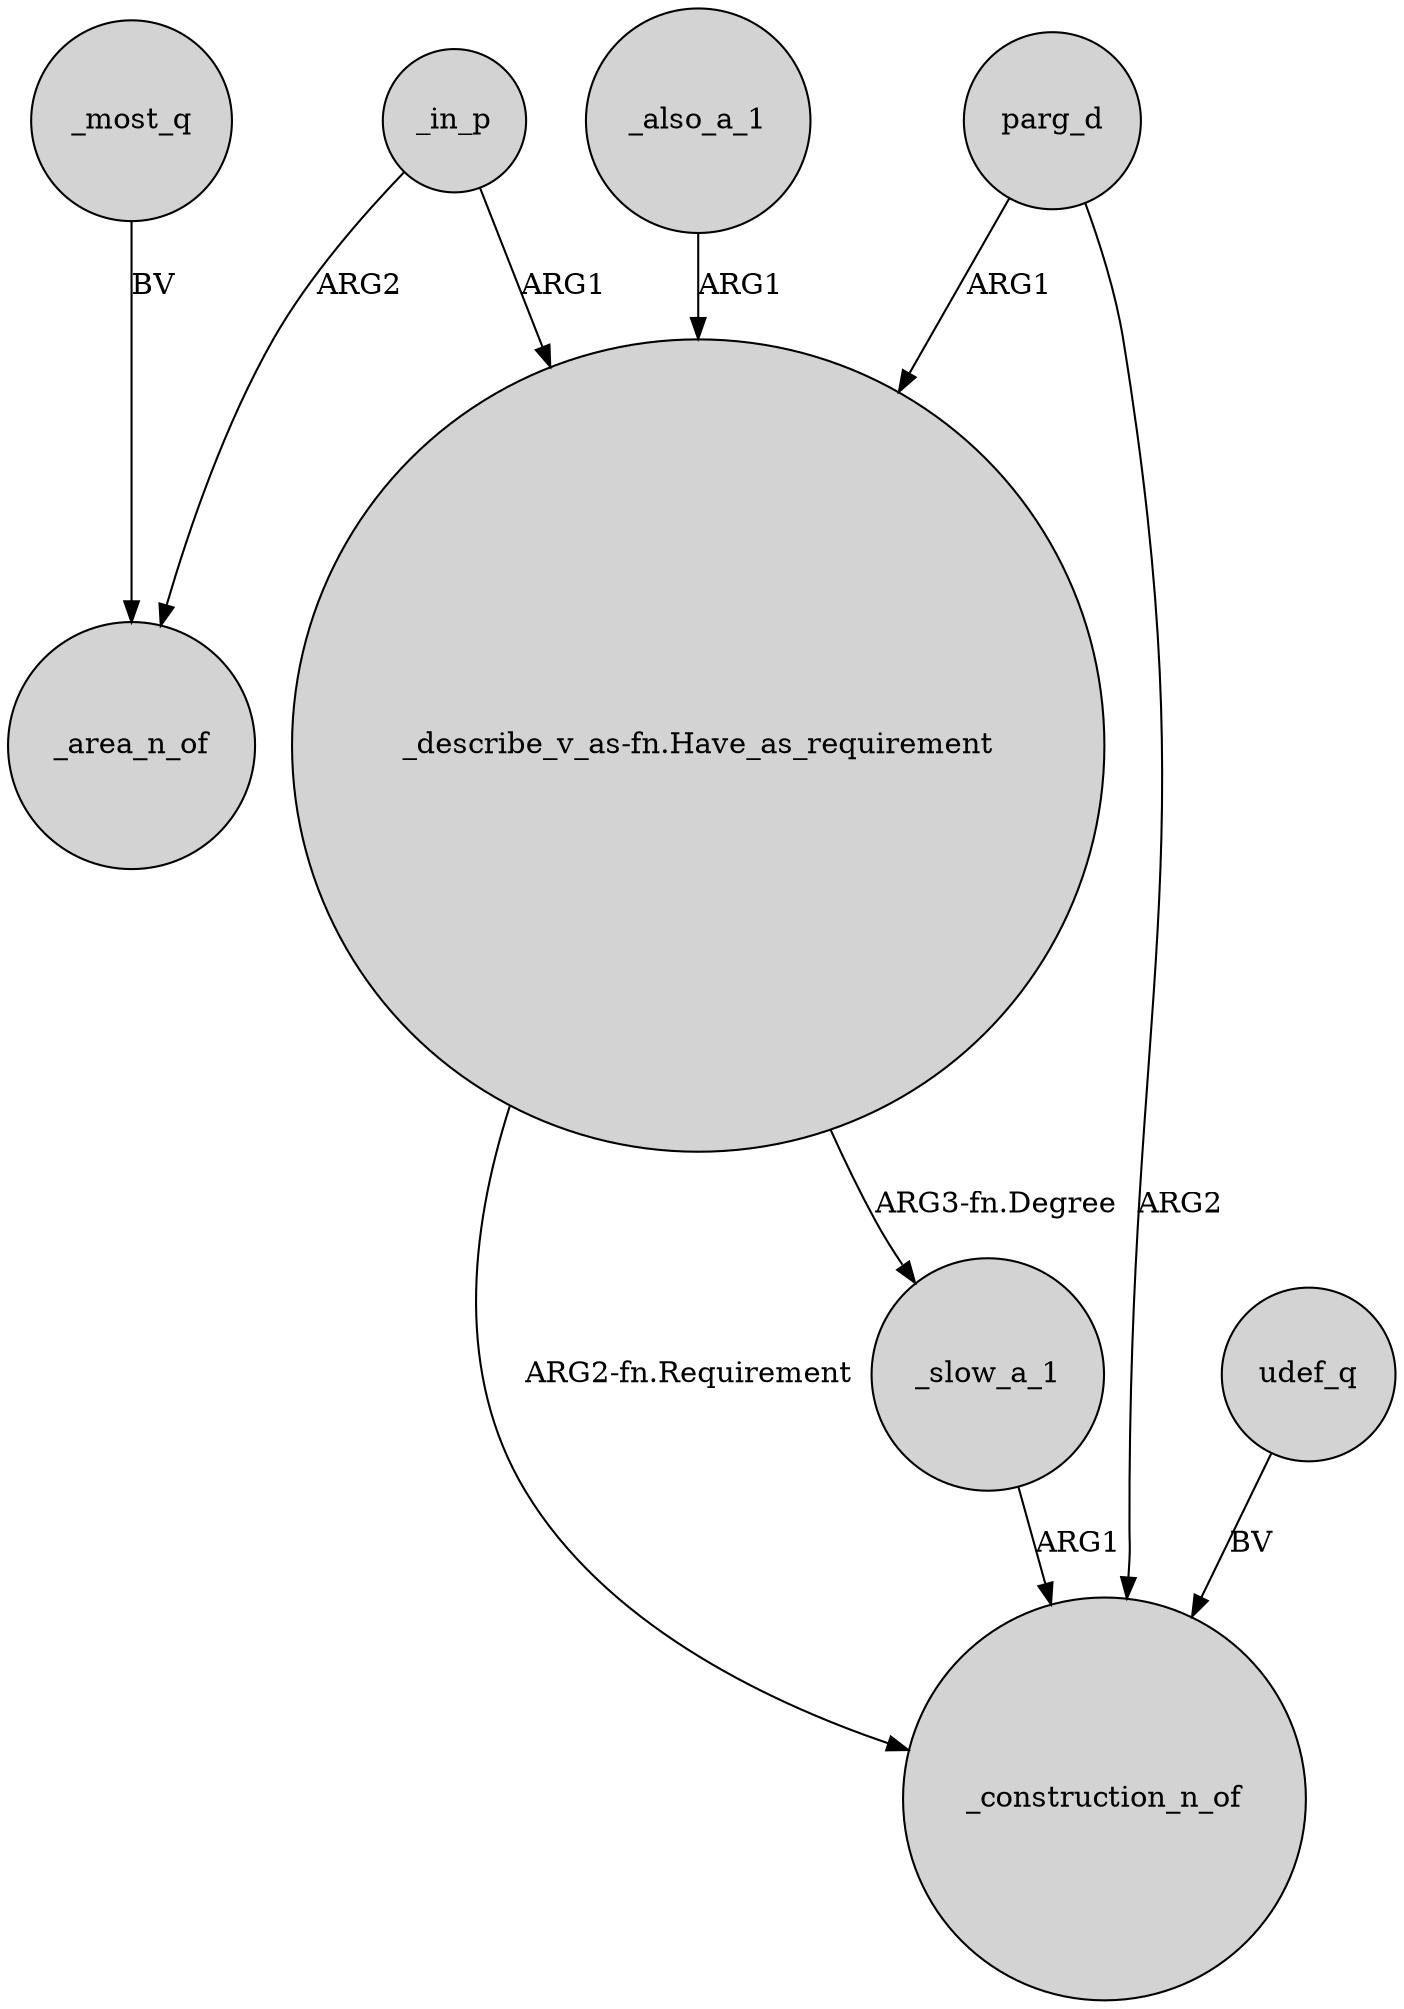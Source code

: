 digraph {
	node [shape=circle style=filled]
	_slow_a_1 -> _construction_n_of [label=ARG1]
	"_describe_v_as-fn.Have_as_requirement" -> _slow_a_1 [label="ARG3-fn.Degree"]
	_in_p -> _area_n_of [label=ARG2]
	_most_q -> _area_n_of [label=BV]
	_in_p -> "_describe_v_as-fn.Have_as_requirement" [label=ARG1]
	"_describe_v_as-fn.Have_as_requirement" -> _construction_n_of [label="ARG2-fn.Requirement"]
	udef_q -> _construction_n_of [label=BV]
	parg_d -> _construction_n_of [label=ARG2]
	parg_d -> "_describe_v_as-fn.Have_as_requirement" [label=ARG1]
	_also_a_1 -> "_describe_v_as-fn.Have_as_requirement" [label=ARG1]
}

